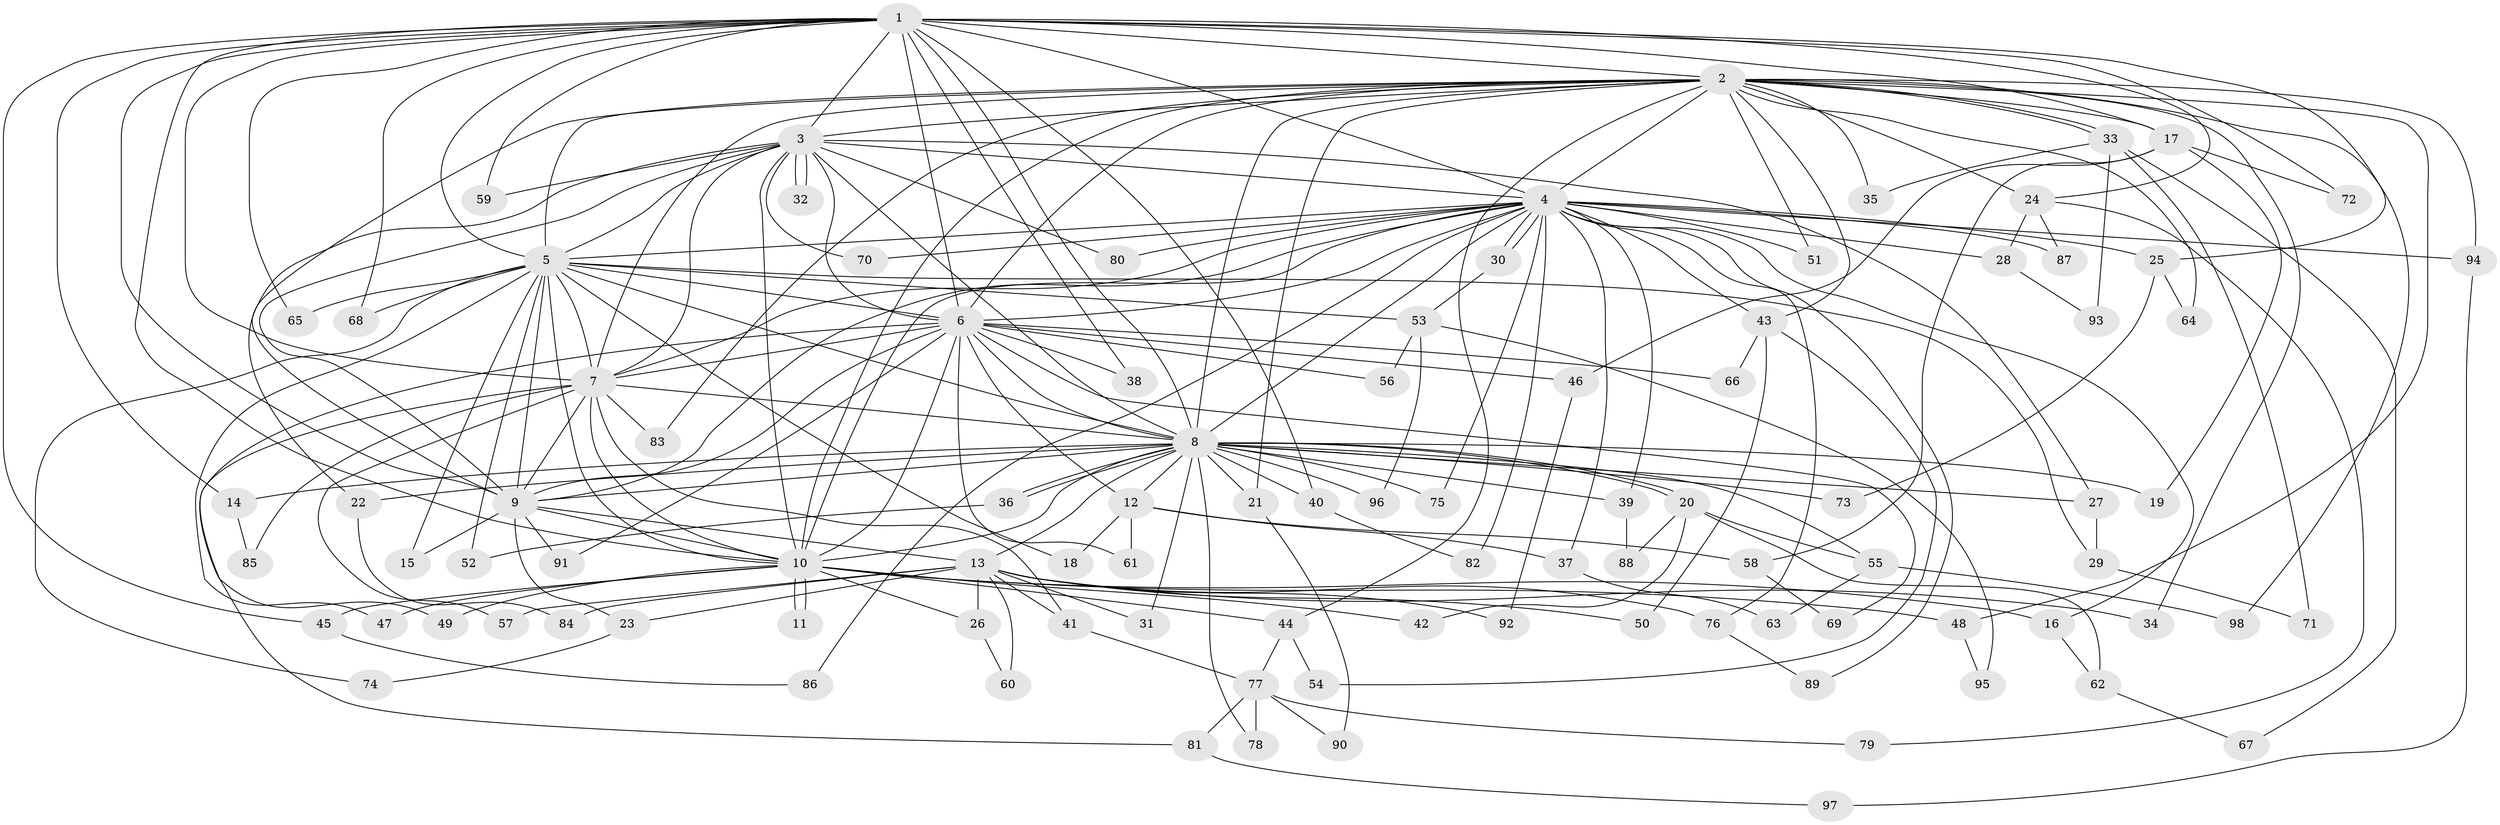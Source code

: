 // coarse degree distribution, {10: 0.075, 21: 0.025, 11: 0.025, 16: 0.025, 19: 0.025, 15: 0.025, 1: 0.05, 9: 0.05, 8: 0.025, 2: 0.3, 5: 0.1, 4: 0.05, 6: 0.125, 3: 0.1}
// Generated by graph-tools (version 1.1) at 2025/49/03/04/25 22:49:42]
// undirected, 98 vertices, 221 edges
graph export_dot {
  node [color=gray90,style=filled];
  1;
  2;
  3;
  4;
  5;
  6;
  7;
  8;
  9;
  10;
  11;
  12;
  13;
  14;
  15;
  16;
  17;
  18;
  19;
  20;
  21;
  22;
  23;
  24;
  25;
  26;
  27;
  28;
  29;
  30;
  31;
  32;
  33;
  34;
  35;
  36;
  37;
  38;
  39;
  40;
  41;
  42;
  43;
  44;
  45;
  46;
  47;
  48;
  49;
  50;
  51;
  52;
  53;
  54;
  55;
  56;
  57;
  58;
  59;
  60;
  61;
  62;
  63;
  64;
  65;
  66;
  67;
  68;
  69;
  70;
  71;
  72;
  73;
  74;
  75;
  76;
  77;
  78;
  79;
  80;
  81;
  82;
  83;
  84;
  85;
  86;
  87;
  88;
  89;
  90;
  91;
  92;
  93;
  94;
  95;
  96;
  97;
  98;
  1 -- 2;
  1 -- 3;
  1 -- 4;
  1 -- 5;
  1 -- 6;
  1 -- 7;
  1 -- 8;
  1 -- 9;
  1 -- 10;
  1 -- 14;
  1 -- 17;
  1 -- 24;
  1 -- 25;
  1 -- 38;
  1 -- 40;
  1 -- 45;
  1 -- 59;
  1 -- 65;
  1 -- 68;
  1 -- 72;
  2 -- 3;
  2 -- 4;
  2 -- 5;
  2 -- 6;
  2 -- 7;
  2 -- 8;
  2 -- 9;
  2 -- 10;
  2 -- 17;
  2 -- 21;
  2 -- 24;
  2 -- 33;
  2 -- 33;
  2 -- 34;
  2 -- 35;
  2 -- 43;
  2 -- 44;
  2 -- 48;
  2 -- 51;
  2 -- 64;
  2 -- 83;
  2 -- 94;
  2 -- 98;
  3 -- 4;
  3 -- 5;
  3 -- 6;
  3 -- 7;
  3 -- 8;
  3 -- 9;
  3 -- 10;
  3 -- 22;
  3 -- 27;
  3 -- 32;
  3 -- 32;
  3 -- 59;
  3 -- 70;
  3 -- 80;
  4 -- 5;
  4 -- 6;
  4 -- 7;
  4 -- 8;
  4 -- 9;
  4 -- 10;
  4 -- 16;
  4 -- 25;
  4 -- 28;
  4 -- 30;
  4 -- 30;
  4 -- 37;
  4 -- 39;
  4 -- 43;
  4 -- 51;
  4 -- 70;
  4 -- 75;
  4 -- 76;
  4 -- 80;
  4 -- 82;
  4 -- 86;
  4 -- 87;
  4 -- 89;
  4 -- 94;
  5 -- 6;
  5 -- 7;
  5 -- 8;
  5 -- 9;
  5 -- 10;
  5 -- 15;
  5 -- 18;
  5 -- 29;
  5 -- 47;
  5 -- 52;
  5 -- 53;
  5 -- 65;
  5 -- 68;
  5 -- 74;
  6 -- 7;
  6 -- 8;
  6 -- 9;
  6 -- 10;
  6 -- 12;
  6 -- 38;
  6 -- 46;
  6 -- 49;
  6 -- 56;
  6 -- 61;
  6 -- 66;
  6 -- 69;
  6 -- 91;
  7 -- 8;
  7 -- 9;
  7 -- 10;
  7 -- 41;
  7 -- 57;
  7 -- 81;
  7 -- 83;
  7 -- 85;
  8 -- 9;
  8 -- 10;
  8 -- 12;
  8 -- 13;
  8 -- 14;
  8 -- 19;
  8 -- 20;
  8 -- 20;
  8 -- 21;
  8 -- 22;
  8 -- 27;
  8 -- 31;
  8 -- 36;
  8 -- 36;
  8 -- 39;
  8 -- 40;
  8 -- 55;
  8 -- 73;
  8 -- 75;
  8 -- 78;
  8 -- 96;
  9 -- 10;
  9 -- 13;
  9 -- 15;
  9 -- 23;
  9 -- 91;
  10 -- 11;
  10 -- 11;
  10 -- 16;
  10 -- 26;
  10 -- 42;
  10 -- 44;
  10 -- 45;
  10 -- 47;
  10 -- 48;
  10 -- 49;
  12 -- 18;
  12 -- 37;
  12 -- 58;
  12 -- 61;
  13 -- 23;
  13 -- 26;
  13 -- 31;
  13 -- 34;
  13 -- 41;
  13 -- 50;
  13 -- 57;
  13 -- 60;
  13 -- 76;
  13 -- 84;
  13 -- 92;
  14 -- 85;
  16 -- 62;
  17 -- 19;
  17 -- 46;
  17 -- 58;
  17 -- 72;
  20 -- 42;
  20 -- 55;
  20 -- 62;
  20 -- 88;
  21 -- 90;
  22 -- 84;
  23 -- 74;
  24 -- 28;
  24 -- 79;
  24 -- 87;
  25 -- 64;
  25 -- 73;
  26 -- 60;
  27 -- 29;
  28 -- 93;
  29 -- 71;
  30 -- 53;
  33 -- 35;
  33 -- 67;
  33 -- 71;
  33 -- 93;
  36 -- 52;
  37 -- 63;
  39 -- 88;
  40 -- 82;
  41 -- 77;
  43 -- 50;
  43 -- 54;
  43 -- 66;
  44 -- 54;
  44 -- 77;
  45 -- 86;
  46 -- 92;
  48 -- 95;
  53 -- 56;
  53 -- 95;
  53 -- 96;
  55 -- 63;
  55 -- 98;
  58 -- 69;
  62 -- 67;
  76 -- 89;
  77 -- 78;
  77 -- 79;
  77 -- 81;
  77 -- 90;
  81 -- 97;
  94 -- 97;
}
